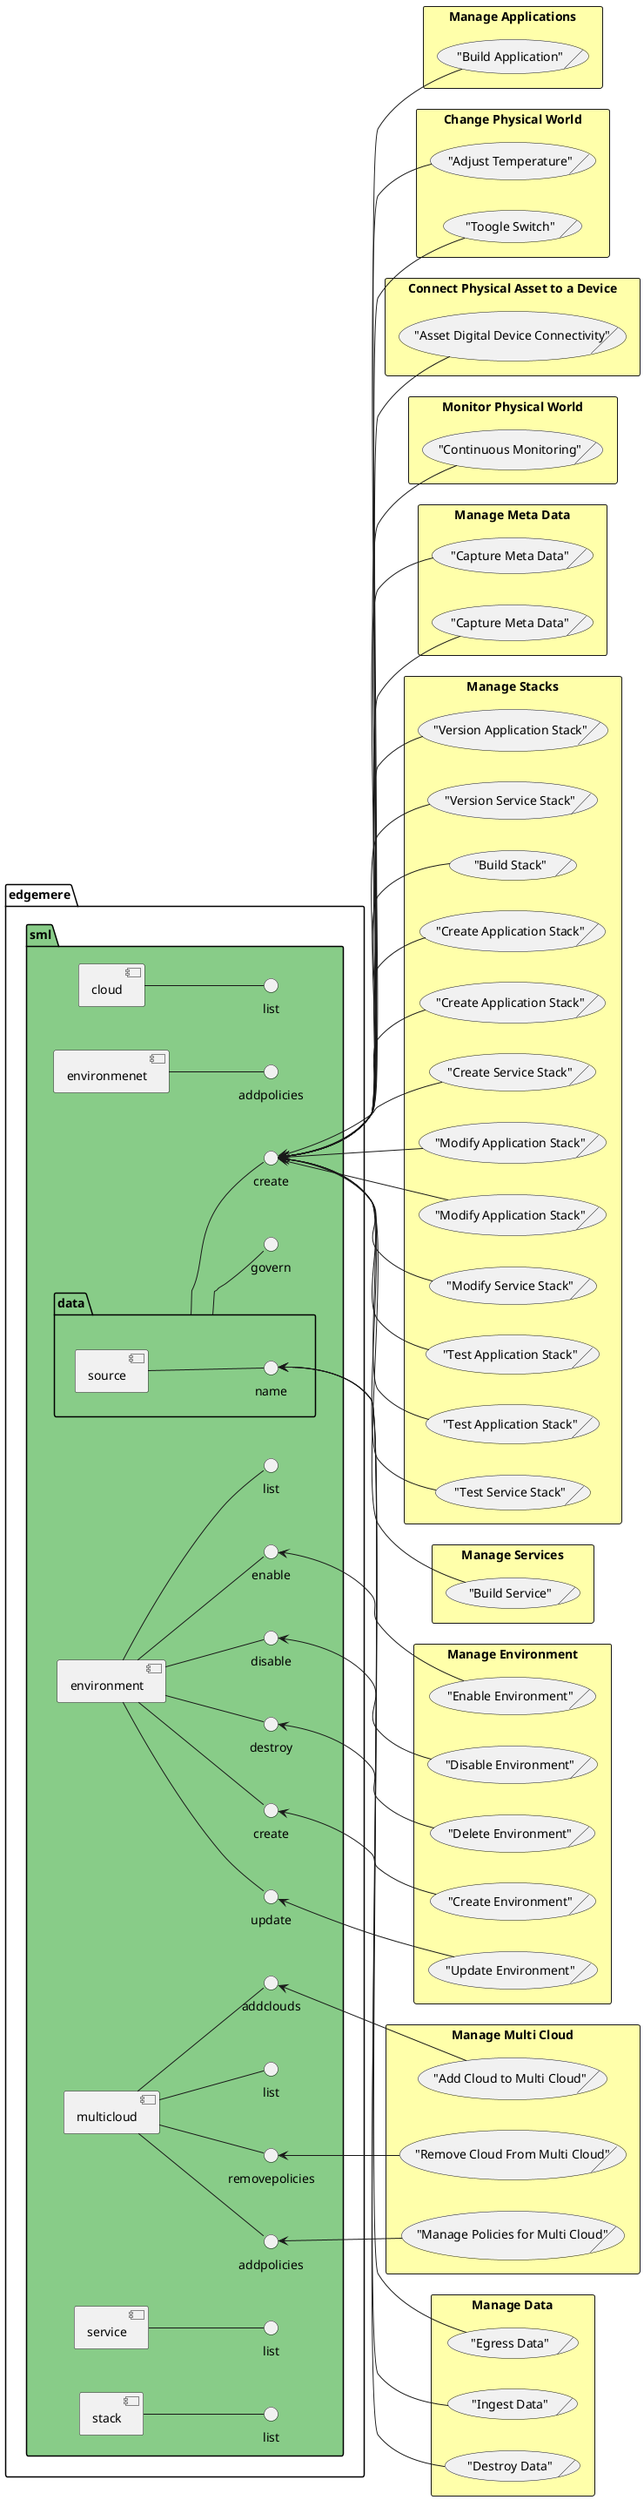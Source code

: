 @startuml
left to right direction


    package "edgemere" as edgemere {
package "sml" as edgemeresml #88cc88 {
 component "cloud" as edgemeresmlcloud
 interface "list" as edgemeresmlcloudlist
edgemeresmlcloud -- edgemeresmlcloudlist
}
}

    
    package "edgemere" as edgemere {
package "sml" as edgemeresml #88cc88 {
 component "data" as edgemeresmldata
 interface "create" as edgemeresmldatacreate
edgemeresmldata -- edgemeresmldatacreate
}
}

    
    package "edgemere" as edgemere {
package "sml" as edgemeresml #88cc88 {
 component "data" as edgemeresmldata
 interface "govern" as edgemeresmldatagovern
edgemeresmldata -- edgemeresmldatagovern
}
}

    
    package "edgemere" as edgemere {
package "sml" as edgemeresml #88cc88 {
package "data" as edgemeresmldata {
 component "source" as edgemeresmldatasource
 interface "name" as edgemeresmldatasourcename
edgemeresmldatasource -- edgemeresmldatasourcename
}
}
}

    
    package "edgemere" as edgemere {
package "sml" as edgemeresml #88cc88 {
 component "environmenet" as edgemeresmlenvironmenet
 interface "addpolicies" as edgemeresmlenvironmenetaddpolicies
edgemeresmlenvironmenet -- edgemeresmlenvironmenetaddpolicies
}
}

    
    package "edgemere" as edgemere {
package "sml" as edgemeresml #88cc88 {
 component "environment" as edgemeresmlenvironment
 interface "create" as edgemeresmlenvironmentcreate
edgemeresmlenvironment -- edgemeresmlenvironmentcreate
}
}

    
    package "edgemere" as edgemere {
package "sml" as edgemeresml #88cc88 {
 component "environment" as edgemeresmlenvironment
 interface "destroy" as edgemeresmlenvironmentdestroy
edgemeresmlenvironment -- edgemeresmlenvironmentdestroy
}
}

    
    package "edgemere" as edgemere {
package "sml" as edgemeresml #88cc88 {
 component "environment" as edgemeresmlenvironment
 interface "disable" as edgemeresmlenvironmentdisable
edgemeresmlenvironment -- edgemeresmlenvironmentdisable
}
}

    
    package "edgemere" as edgemere {
package "sml" as edgemeresml #88cc88 {
 component "environment" as edgemeresmlenvironment
 interface "enable" as edgemeresmlenvironmentenable
edgemeresmlenvironment -- edgemeresmlenvironmentenable
}
}

    
    package "edgemere" as edgemere {
package "sml" as edgemeresml #88cc88 {
 component "environment" as edgemeresmlenvironment
 interface "list" as edgemeresmlenvironmentlist
edgemeresmlenvironment -- edgemeresmlenvironmentlist
}
}

    
    package "edgemere" as edgemere {
package "sml" as edgemeresml #88cc88 {
 component "environment" as edgemeresmlenvironment
 interface "update" as edgemeresmlenvironmentupdate
edgemeresmlenvironment -- edgemeresmlenvironmentupdate
}
}

    
    package "edgemere" as edgemere {
package "sml" as edgemeresml #88cc88 {
 component "multicloud" as edgemeresmlmulticloud
 interface "addclouds" as edgemeresmlmulticloudaddclouds
edgemeresmlmulticloud -- edgemeresmlmulticloudaddclouds
}
}

    
    package "edgemere" as edgemere {
package "sml" as edgemeresml #88cc88 {
 component "multicloud" as edgemeresmlmulticloud
 interface "addpolicies" as edgemeresmlmulticloudaddpolicies
edgemeresmlmulticloud -- edgemeresmlmulticloudaddpolicies
}
}

    
    package "edgemere" as edgemere {
package "sml" as edgemeresml #88cc88 {
 component "multicloud" as edgemeresmlmulticloud
 interface "list" as edgemeresmlmulticloudlist
edgemeresmlmulticloud -- edgemeresmlmulticloudlist
}
}

    
    package "edgemere" as edgemere {
package "sml" as edgemeresml #88cc88 {
 component "multicloud" as edgemeresmlmulticloud
 interface "removepolicies" as edgemeresmlmulticloudremovepolicies
edgemeresmlmulticloud -- edgemeresmlmulticloudremovepolicies
}
}

    
    package "edgemere" as edgemere {
package "sml" as edgemeresml #88cc88 {
 component "service" as edgemeresmlservice
 interface "list" as edgemeresmlservicelist
edgemeresmlservice -- edgemeresmlservicelist
}
}

    
    package "edgemere" as edgemere {
package "sml" as edgemeresml #88cc88 {
 component "stack" as edgemeresmlstack
 interface "list" as edgemeresmlstacklist
edgemeresmlstack -- edgemeresmlstacklist
}
}

    

        rectangle "Manage Environment" as ManageEnvironment #ffffaa {
            ("Create Environment")/ as ITOperationsManageEnvironmentCreateEnvironment
        }
    
    edgemeresmlenvironmentcreate <-- ITOperationsManageEnvironmentCreateEnvironment
    
        rectangle "Manage Environment" as ManageEnvironment #ffffaa {
            ("Delete Environment")/ as ITOperationsManageEnvironmentDeleteEnvironment
        }
    
    edgemeresmlenvironmentdestroy <-- ITOperationsManageEnvironmentDeleteEnvironment
    
        rectangle "Manage Environment" as ManageEnvironment #ffffaa {
            ("Disable Environment")/ as ITOperationsManageEnvironmentDisableEnvironment
        }
    
    edgemeresmlenvironmentdisable <-- ITOperationsManageEnvironmentDisableEnvironment
    
        rectangle "Manage Environment" as ManageEnvironment #ffffaa {
            ("Enable Environment")/ as ITOperationsManageEnvironmentEnableEnvironment
        }
    
    edgemeresmlenvironmentenable <-- ITOperationsManageEnvironmentEnableEnvironment
    
        rectangle "Manage Environment" as ManageEnvironment #ffffaa {
            ("Update Environment")/ as ITOperationsManageEnvironmentUpdateEnvironment
        }
    
    edgemeresmlenvironmentupdate <-- ITOperationsManageEnvironmentUpdateEnvironment
    


        rectangle "Manage Applications" as ManageApplications #ffffaa {
            ("Build Application")/ as DevOpsEngineerManageApplicationsBuildApplication
        }
    
    edgemeresmldatacreate <-- DevOpsEngineerManageApplicationsBuildApplication
    


        rectangle "Change Physical World" as ChangePhysicalWorld #ffffaa {
            ("Adjust Temperature")/ as ActorChangePhysicalWorldAdjustTemperature
        }
    
    edgemeresmldatacreate <-- ActorChangePhysicalWorldAdjustTemperature
    
        rectangle "Change Physical World" as ChangePhysicalWorld #ffffaa {
            ("Toogle Switch")/ as ActorChangePhysicalWorldtoggleSwitch
        }
    
    edgemeresmldatacreate <-- ActorChangePhysicalWorldtoggleSwitch
    


        rectangle "Connect Physical Asset to a Device" as ConnectPhysicalAssettoaDevice #ffffaa {
            ("Asset Digital Device Connectivity")/ as ActorConnectPhysicalAssettoaDeviceAssetDigitalDeviceConnectivity
        }
    
    edgemeresmldatacreate <-- ActorConnectPhysicalAssettoaDeviceAssetDigitalDeviceConnectivity
    



        rectangle "Monitor Physical World" as MonitorPhysicalWorld #ffffaa {
            ("Continuous Monitoring")/ as ActorMonitorPhysicalWorldContinuousMonitoring
        }
    
    edgemeresmldatacreate <-- ActorMonitorPhysicalWorldContinuousMonitoring
    






        rectangle "Manage Data" as ManageData #ffffaa {
            ("Destroy Data")/ as DataStewardManageDataDestroyData
        }
    
    edgemeresmldatasourcename <-- DataStewardManageDataDestroyData
    
        rectangle "Manage Data" as ManageData #ffffaa {
            ("Egress Data")/ as DataStewardManageDataEgressData
        }
    
    edgemeresmldatasourcename <-- DataStewardManageDataEgressData
    
        rectangle "Manage Data" as ManageData #ffffaa {
            ("Ingest Data")/ as DataStewardManageDataIngestData
        }
    
    edgemeresmldatasourcename <-- DataStewardManageDataIngestData
    





        rectangle "Manage Meta Data" as ManageMetaData #ffffaa {
            ("Capture Meta Data")/ as DataEngineerManageMetaDataCaptureMetaData
        }
    
    edgemeresmldatacreate <-- DataEngineerManageMetaDataCaptureMetaData
    
        rectangle "Manage Meta Data" as ManageMetaData #ffffaa {
            ("Capture Meta Data")/ as DataStewardManageMetaDataCaptureMetaData
        }
    
    edgemeresmldatacreate <-- DataStewardManageMetaDataCaptureMetaData
    











        rectangle "Manage Multi Cloud" as ManageMultiCloud #ffffaa {
            ("Add Cloud to Multi Cloud")/ as ITOperationsManageMultiCloudAddCloudtoMultiCloud
        }
    
    edgemeresmlmulticloudaddclouds <-- ITOperationsManageMultiCloudAddCloudtoMultiCloud
    
        rectangle "Manage Multi Cloud" as ManageMultiCloud #ffffaa {
            ("Manage Policies for Multi Cloud")/ as ITOperationsManageMultiCloudManagePoliciesforMultiCloud
        }
    
    edgemeresmlmulticloudaddpolicies <-- ITOperationsManageMultiCloudManagePoliciesforMultiCloud
    
        rectangle "Manage Multi Cloud" as ManageMultiCloud #ffffaa {
            ("Remove Cloud From Multi Cloud")/ as ITOperationsManageMultiCloudRemoveCloudfromMultiCloud
        }
    
    edgemeresmlmulticloudremovepolicies <-- ITOperationsManageMultiCloudRemoveCloudfromMultiCloud
    



        rectangle "Manage Stacks" as ManageStacks #ffffaa {
            ("Build Stack")/ as DevOpsEngineerManageStacksBuildStack
        }
    
    edgemeresmldatacreate <-- DevOpsEngineerManageStacksBuildStack
    
        rectangle "Manage Stacks" as ManageStacks #ffffaa {
            ("Create Application Stack")/ as ApplicationDeveloperManageStacksCreateApplicationStack
        }
    
    edgemeresmldatacreate <-- ApplicationDeveloperManageStacksCreateApplicationStack
    
        rectangle "Manage Stacks" as ManageStacks #ffffaa {
            ("Create Application Stack")/ as StackDeveloperManageStacksCreateApplicationStack
        }
    
    edgemeresmldatacreate <-- StackDeveloperManageStacksCreateApplicationStack
    
        rectangle "Manage Stacks" as ManageStacks #ffffaa {
            ("Create Service Stack")/ as StackDeveloperManageStacksCreateServiceStack
        }
    
    edgemeresmldatacreate <-- StackDeveloperManageStacksCreateServiceStack
    
        rectangle "Manage Stacks" as ManageStacks #ffffaa {
            ("Modify Application Stack")/ as StackDeveloperManageStacksModifyApplicationStack
        }
    
    edgemeresmldatacreate <-- StackDeveloperManageStacksModifyApplicationStack
    
        rectangle "Manage Stacks" as ManageStacks #ffffaa {
            ("Modify Application Stack")/ as ApplicationDeveloperManageStacksModifyApplicationStack
        }
    
    edgemeresmldatacreate <-- ApplicationDeveloperManageStacksModifyApplicationStack
    
        rectangle "Manage Stacks" as ManageStacks #ffffaa {
            ("Modify Service Stack")/ as StackDeveloperManageStacksModifyServiceStack
        }
    
    edgemeresmldatacreate <-- StackDeveloperManageStacksModifyServiceStack
    
        rectangle "Manage Stacks" as ManageStacks #ffffaa {
            ("Test Application Stack")/ as StackDeveloperManageStacksTestApplicationStack
        }
    
    edgemeresmldatacreate <-- StackDeveloperManageStacksTestApplicationStack
    
        rectangle "Manage Stacks" as ManageStacks #ffffaa {
            ("Test Application Stack")/ as ApplicationDeveloperManageStacksTestApplicationStack
        }
    
    edgemeresmldatacreate <-- ApplicationDeveloperManageStacksTestApplicationStack
    
        rectangle "Manage Stacks" as ManageStacks #ffffaa {
            ("Test Service Stack")/ as StackDeveloperManageStacksTestServiceStack
        }
    
    edgemeresmldatacreate <-- StackDeveloperManageStacksTestServiceStack
    
        rectangle "Manage Stacks" as ManageStacks #ffffaa {
            ("Version Application Stack")/ as ApplicationDeveloperManageStacksVersionApplicationStack
        }
    
    edgemeresmldatacreate <-- ApplicationDeveloperManageStacksVersionApplicationStack
    
        rectangle "Manage Stacks" as ManageStacks #ffffaa {
            ("Version Service Stack")/ as StackDeveloperManageStacksVersionServiceStack
        }
    
    edgemeresmldatacreate <-- StackDeveloperManageStacksVersionServiceStack
    



        rectangle "Manage Services" as ManageServices #ffffaa {
            ("Build Service")/ as StackDeveloperManageServicesBuildService
        }
    
    edgemeresmldatacreate <-- StackDeveloperManageServicesBuildService
    








@enduml

